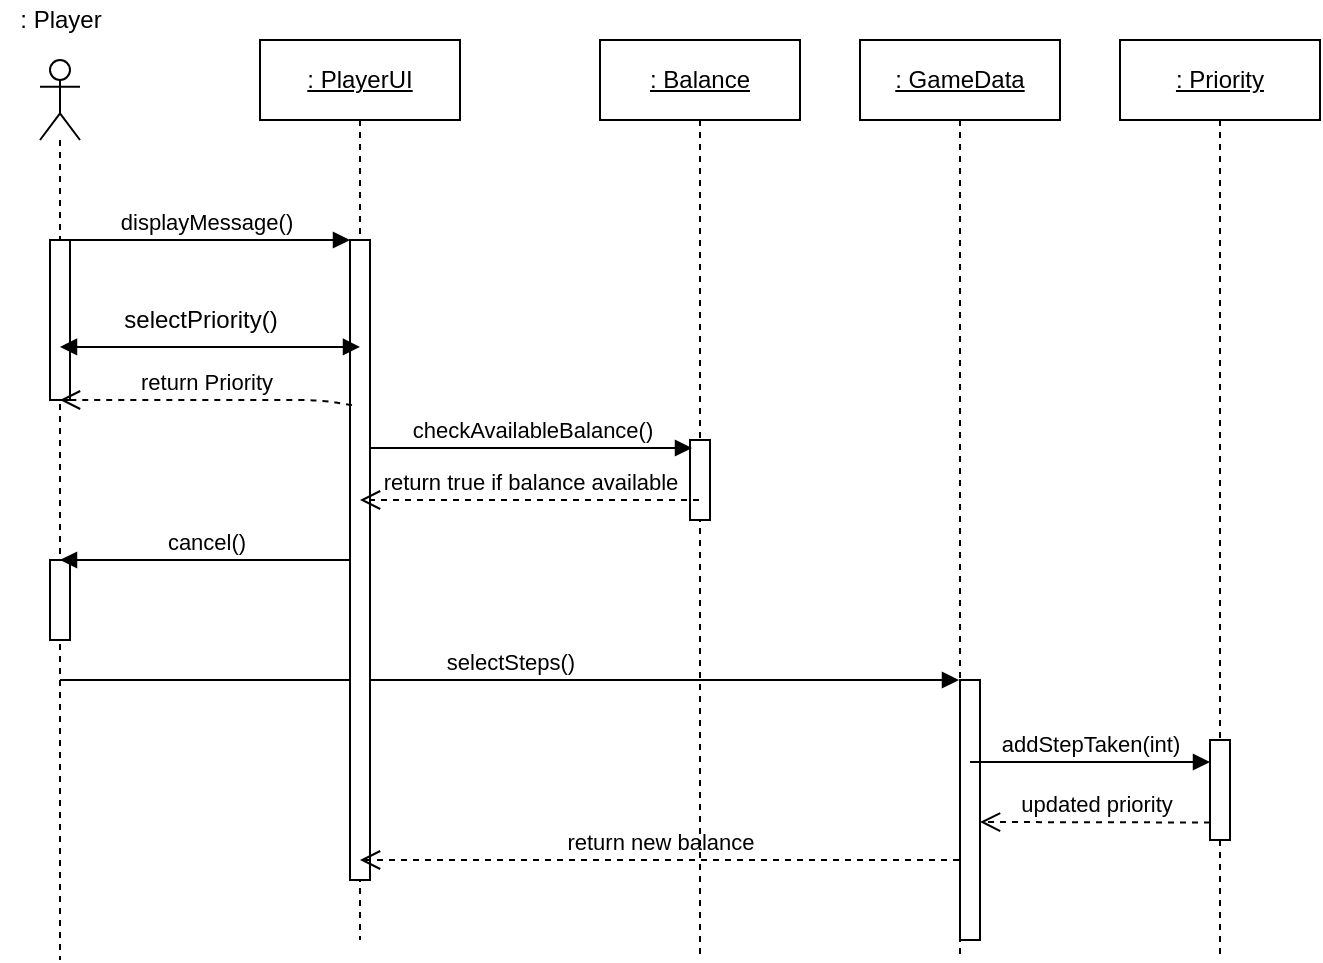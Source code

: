 <mxfile version="13.9.9" type="device"><diagram id="kwC4q98eSK69Iop6Q1NF" name="Page-1"><mxGraphModel dx="786" dy="625" grid="1" gridSize="10" guides="1" tooltips="1" connect="1" arrows="1" fold="1" page="1" pageScale="1" pageWidth="827" pageHeight="1169" math="0" shadow="0"><root><mxCell id="0"/><mxCell id="1" parent="0"/><mxCell id="Tyzeht5sSpm1yfYoPFXt-1" value="" style="shape=umlLifeline;participant=umlActor;perimeter=lifelinePerimeter;whiteSpace=wrap;html=1;container=1;collapsible=0;recursiveResize=0;verticalAlign=top;spacingTop=36;outlineConnect=0;" parent="1" vertex="1"><mxGeometry x="90" y="110" width="20" height="450" as="geometry"/></mxCell><mxCell id="EEDY-_QWmRWst0R7ui8p-9" value="" style="html=1;points=[];perimeter=orthogonalPerimeter;" parent="Tyzeht5sSpm1yfYoPFXt-1" vertex="1"><mxGeometry x="5" y="90" width="10" height="80" as="geometry"/></mxCell><mxCell id="EEDY-_QWmRWst0R7ui8p-10" value="" style="html=1;points=[];perimeter=orthogonalPerimeter;" parent="Tyzeht5sSpm1yfYoPFXt-1" vertex="1"><mxGeometry x="5" y="250" width="10" height="40" as="geometry"/></mxCell><mxCell id="QXzXhb9KtIKc7jHzQtyT-1" value="selectSteps()" style="html=1;verticalAlign=bottom;endArrow=block;" edge="1" parent="Tyzeht5sSpm1yfYoPFXt-1" target="Tyzeht5sSpm1yfYoPFXt-4"><mxGeometry width="80" relative="1" as="geometry"><mxPoint x="10" y="310" as="sourcePoint"/><mxPoint x="90" y="310" as="targetPoint"/></mxGeometry></mxCell><mxCell id="Tyzeht5sSpm1yfYoPFXt-2" value=": Player" style="text;html=1;align=center;verticalAlign=middle;resizable=0;points=[];autosize=1;" parent="1" vertex="1"><mxGeometry x="70" y="80" width="60" height="20" as="geometry"/></mxCell><mxCell id="Tyzeht5sSpm1yfYoPFXt-3" value="&lt;u&gt;: PlayerUI&lt;/u&gt;" style="shape=umlLifeline;perimeter=lifelinePerimeter;whiteSpace=wrap;html=1;container=1;collapsible=0;recursiveResize=0;outlineConnect=0;" parent="1" vertex="1"><mxGeometry x="200" y="100" width="100" height="450" as="geometry"/></mxCell><mxCell id="Tyzeht5sSpm1yfYoPFXt-6" value="" style="html=1;points=[];perimeter=orthogonalPerimeter;" parent="Tyzeht5sSpm1yfYoPFXt-3" vertex="1"><mxGeometry x="45" y="100" width="10" height="320" as="geometry"/></mxCell><mxCell id="Tyzeht5sSpm1yfYoPFXt-5" value="" style="html=1;verticalAlign=bottom;endArrow=block;" parent="Tyzeht5sSpm1yfYoPFXt-3" source="Tyzeht5sSpm1yfYoPFXt-6" target="Tyzeht5sSpm1yfYoPFXt-3" edge="1"><mxGeometry width="80" relative="1" as="geometry"><mxPoint x="-60" y="110" as="sourcePoint"/><mxPoint x="20" y="110" as="targetPoint"/><Array as="points"/></mxGeometry></mxCell><mxCell id="Tyzeht5sSpm1yfYoPFXt-4" value="&lt;u&gt;: GameData&lt;/u&gt;" style="shape=umlLifeline;perimeter=lifelinePerimeter;whiteSpace=wrap;html=1;container=1;collapsible=0;recursiveResize=0;outlineConnect=0;" parent="1" vertex="1"><mxGeometry x="500" y="100" width="100" height="460" as="geometry"/></mxCell><mxCell id="Tyzeht5sSpm1yfYoPFXt-10" value="" style="html=1;points=[];perimeter=orthogonalPerimeter;" parent="Tyzeht5sSpm1yfYoPFXt-4" vertex="1"><mxGeometry x="50" y="320" width="10" height="130" as="geometry"/></mxCell><mxCell id="Tyzeht5sSpm1yfYoPFXt-7" value="displayMessage()" style="html=1;verticalAlign=bottom;endArrow=block;" parent="1" source="Tyzeht5sSpm1yfYoPFXt-1" target="Tyzeht5sSpm1yfYoPFXt-6" edge="1"><mxGeometry width="80" relative="1" as="geometry"><mxPoint x="99.5" y="200" as="sourcePoint"/><mxPoint x="249.5" y="200" as="targetPoint"/><Array as="points"><mxPoint x="200" y="200"/></Array></mxGeometry></mxCell><mxCell id="Tyzeht5sSpm1yfYoPFXt-11" value="return new balance" style="html=1;verticalAlign=bottom;endArrow=open;dashed=1;endSize=8;" parent="1" source="Tyzeht5sSpm1yfYoPFXt-4" target="Tyzeht5sSpm1yfYoPFXt-3" edge="1"><mxGeometry relative="1" as="geometry"><mxPoint x="400" y="360" as="sourcePoint"/><mxPoint x="260" y="333" as="targetPoint"/><Array as="points"><mxPoint x="420" y="510"/></Array></mxGeometry></mxCell><mxCell id="Tyzeht5sSpm1yfYoPFXt-20" value="addStepTaken(int)" style="html=1;verticalAlign=bottom;endArrow=block;" parent="1" target="Tyzeht5sSpm1yfYoPFXt-25" edge="1"><mxGeometry x="0.004" width="80" relative="1" as="geometry"><mxPoint x="555" y="461" as="sourcePoint"/><mxPoint x="559.5" y="250" as="targetPoint"/><Array as="points"><mxPoint x="580" y="461"/><mxPoint x="600" y="461"/><mxPoint x="620" y="461"/></Array><mxPoint as="offset"/></mxGeometry></mxCell><mxCell id="Tyzeht5sSpm1yfYoPFXt-21" value="updated priority" style="html=1;verticalAlign=bottom;endArrow=open;dashed=1;endSize=8;exitX=0;exitY=0.825;exitDx=0;exitDy=0;exitPerimeter=0;" parent="1" source="Tyzeht5sSpm1yfYoPFXt-25" edge="1"><mxGeometry relative="1" as="geometry"><mxPoint x="556" y="281" as="sourcePoint"/><mxPoint x="560" y="491" as="targetPoint"/></mxGeometry></mxCell><mxCell id="Tyzeht5sSpm1yfYoPFXt-24" value="&lt;u&gt;: Priority&lt;/u&gt;" style="shape=umlLifeline;perimeter=lifelinePerimeter;whiteSpace=wrap;html=1;container=1;collapsible=0;recursiveResize=0;outlineConnect=0;" parent="1" vertex="1"><mxGeometry x="630" y="100" width="100" height="460" as="geometry"/></mxCell><mxCell id="Tyzeht5sSpm1yfYoPFXt-25" value="" style="html=1;points=[];perimeter=orthogonalPerimeter;" parent="Tyzeht5sSpm1yfYoPFXt-24" vertex="1"><mxGeometry x="45" y="350" width="10" height="50" as="geometry"/></mxCell><mxCell id="EEDY-_QWmRWst0R7ui8p-2" value="selectPriority()" style="text;html=1;align=center;verticalAlign=middle;resizable=0;points=[];autosize=1;" parent="1" vertex="1"><mxGeometry x="125" y="230" width="90" height="20" as="geometry"/></mxCell><mxCell id="EEDY-_QWmRWst0R7ui8p-3" value="return Priority" style="html=1;verticalAlign=bottom;endArrow=open;dashed=1;endSize=8;exitX=0.1;exitY=0.258;exitDx=0;exitDy=0;exitPerimeter=0;" parent="1" source="Tyzeht5sSpm1yfYoPFXt-6" target="Tyzeht5sSpm1yfYoPFXt-1" edge="1"><mxGeometry relative="1" as="geometry"><mxPoint x="220" y="270" as="sourcePoint"/><mxPoint x="140" y="270" as="targetPoint"/><Array as="points"><mxPoint x="230" y="280"/><mxPoint x="120" y="280"/></Array></mxGeometry></mxCell><mxCell id="EEDY-_QWmRWst0R7ui8p-4" value="&lt;u&gt;: Balance&lt;/u&gt;" style="shape=umlLifeline;perimeter=lifelinePerimeter;whiteSpace=wrap;html=1;container=1;collapsible=0;recursiveResize=0;outlineConnect=0;" parent="1" vertex="1"><mxGeometry x="370" y="100" width="100" height="460" as="geometry"/></mxCell><mxCell id="EEDY-_QWmRWst0R7ui8p-5" value="" style="html=1;points=[];perimeter=orthogonalPerimeter;" parent="EEDY-_QWmRWst0R7ui8p-4" vertex="1"><mxGeometry x="45" y="200" width="10" height="40" as="geometry"/></mxCell><mxCell id="EEDY-_QWmRWst0R7ui8p-1" value="" style="endArrow=block;startArrow=block;endFill=1;startFill=1;html=1;entryX=0.5;entryY=0.167;entryDx=0;entryDy=0;entryPerimeter=0;" parent="1" source="Tyzeht5sSpm1yfYoPFXt-1" target="Tyzeht5sSpm1yfYoPFXt-6" edge="1"><mxGeometry width="160" relative="1" as="geometry"><mxPoint x="100" y="230" as="sourcePoint"/><mxPoint x="260" y="230" as="targetPoint"/></mxGeometry></mxCell><mxCell id="EEDY-_QWmRWst0R7ui8p-7" value="checkAvailableBalance()" style="html=1;verticalAlign=bottom;endArrow=block;entryX=0.1;entryY=0.1;entryDx=0;entryDy=0;entryPerimeter=0;" parent="1" source="Tyzeht5sSpm1yfYoPFXt-6" target="EEDY-_QWmRWst0R7ui8p-5" edge="1"><mxGeometry width="80" relative="1" as="geometry"><mxPoint x="270" y="299" as="sourcePoint"/><mxPoint x="440" y="320" as="targetPoint"/></mxGeometry></mxCell><mxCell id="EEDY-_QWmRWst0R7ui8p-8" value="return true if balance available" style="html=1;verticalAlign=bottom;endArrow=open;dashed=1;endSize=8;" parent="1" source="EEDY-_QWmRWst0R7ui8p-4" target="Tyzeht5sSpm1yfYoPFXt-3" edge="1"><mxGeometry relative="1" as="geometry"><mxPoint x="370" y="330" as="sourcePoint"/><mxPoint x="290" y="330" as="targetPoint"/></mxGeometry></mxCell><mxCell id="EEDY-_QWmRWst0R7ui8p-11" value="cancel()" style="html=1;verticalAlign=bottom;endArrow=block;" parent="1" source="Tyzeht5sSpm1yfYoPFXt-6" target="Tyzeht5sSpm1yfYoPFXt-1" edge="1"><mxGeometry width="80" relative="1" as="geometry"><mxPoint x="140" y="420" as="sourcePoint"/><mxPoint x="220" y="420" as="targetPoint"/><Array as="points"><mxPoint x="190" y="360"/></Array></mxGeometry></mxCell></root></mxGraphModel></diagram></mxfile>